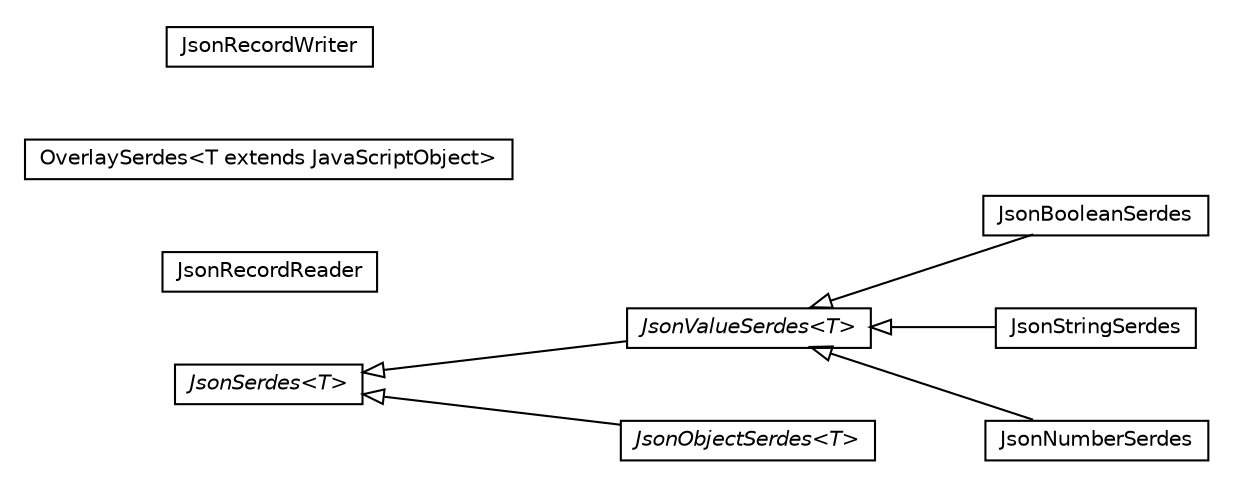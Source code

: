 #!/usr/local/bin/dot
#
# Class diagram 
# Generated by UMLGraph version R5_6-24-gf6e263 (http://www.umlgraph.org/)
#

digraph G {
	edge [fontname="Helvetica",fontsize=10,labelfontname="Helvetica",labelfontsize=10];
	node [fontname="Helvetica",fontsize=10,shape=plaintext];
	nodesep=0.25;
	ranksep=0.5;
	rankdir=LR;
	// org.turbogwt.net.serialization.client.json.JsonValueSerdes<T>
	c470 [label=<<table title="org.turbogwt.net.serialization.client.json.JsonValueSerdes" border="0" cellborder="1" cellspacing="0" cellpadding="2" port="p" href="./JsonValueSerdes.html">
		<tr><td><table border="0" cellspacing="0" cellpadding="1">
<tr><td align="center" balign="center"><font face="Helvetica-Oblique"> JsonValueSerdes&lt;T&gt; </font></td></tr>
		</table></td></tr>
		</table>>, URL="./JsonValueSerdes.html", fontname="Helvetica", fontcolor="black", fontsize=10.0];
	// org.turbogwt.net.serialization.client.json.JsonBooleanSerdes
	c471 [label=<<table title="org.turbogwt.net.serialization.client.json.JsonBooleanSerdes" border="0" cellborder="1" cellspacing="0" cellpadding="2" port="p" href="./JsonBooleanSerdes.html">
		<tr><td><table border="0" cellspacing="0" cellpadding="1">
<tr><td align="center" balign="center"> JsonBooleanSerdes </td></tr>
		</table></td></tr>
		</table>>, URL="./JsonBooleanSerdes.html", fontname="Helvetica", fontcolor="black", fontsize=10.0];
	// org.turbogwt.net.serialization.client.json.JsonSerdes<T>
	c472 [label=<<table title="org.turbogwt.net.serialization.client.json.JsonSerdes" border="0" cellborder="1" cellspacing="0" cellpadding="2" port="p" href="./JsonSerdes.html">
		<tr><td><table border="0" cellspacing="0" cellpadding="1">
<tr><td align="center" balign="center"><font face="Helvetica-Oblique"> JsonSerdes&lt;T&gt; </font></td></tr>
		</table></td></tr>
		</table>>, URL="./JsonSerdes.html", fontname="Helvetica", fontcolor="black", fontsize=10.0];
	// org.turbogwt.net.serialization.client.json.JsonRecordReader
	c473 [label=<<table title="org.turbogwt.net.serialization.client.json.JsonRecordReader" border="0" cellborder="1" cellspacing="0" cellpadding="2" port="p" href="./JsonRecordReader.html">
		<tr><td><table border="0" cellspacing="0" cellpadding="1">
<tr><td align="center" balign="center"> JsonRecordReader </td></tr>
		</table></td></tr>
		</table>>, URL="./JsonRecordReader.html", fontname="Helvetica", fontcolor="black", fontsize=10.0];
	// org.turbogwt.net.serialization.client.json.OverlaySerdes<T extends com.google.gwt.core.client.JavaScriptObject>
	c474 [label=<<table title="org.turbogwt.net.serialization.client.json.OverlaySerdes" border="0" cellborder="1" cellspacing="0" cellpadding="2" port="p" href="./OverlaySerdes.html">
		<tr><td><table border="0" cellspacing="0" cellpadding="1">
<tr><td align="center" balign="center"> OverlaySerdes&lt;T extends JavaScriptObject&gt; </td></tr>
		</table></td></tr>
		</table>>, URL="./OverlaySerdes.html", fontname="Helvetica", fontcolor="black", fontsize=10.0];
	// org.turbogwt.net.serialization.client.json.JsonStringSerdes
	c475 [label=<<table title="org.turbogwt.net.serialization.client.json.JsonStringSerdes" border="0" cellborder="1" cellspacing="0" cellpadding="2" port="p" href="./JsonStringSerdes.html">
		<tr><td><table border="0" cellspacing="0" cellpadding="1">
<tr><td align="center" balign="center"> JsonStringSerdes </td></tr>
		</table></td></tr>
		</table>>, URL="./JsonStringSerdes.html", fontname="Helvetica", fontcolor="black", fontsize=10.0];
	// org.turbogwt.net.serialization.client.json.JsonObjectSerdes<T>
	c476 [label=<<table title="org.turbogwt.net.serialization.client.json.JsonObjectSerdes" border="0" cellborder="1" cellspacing="0" cellpadding="2" port="p" href="./JsonObjectSerdes.html">
		<tr><td><table border="0" cellspacing="0" cellpadding="1">
<tr><td align="center" balign="center"><font face="Helvetica-Oblique"> JsonObjectSerdes&lt;T&gt; </font></td></tr>
		</table></td></tr>
		</table>>, URL="./JsonObjectSerdes.html", fontname="Helvetica", fontcolor="black", fontsize=10.0];
	// org.turbogwt.net.serialization.client.json.JsonNumberSerdes
	c477 [label=<<table title="org.turbogwt.net.serialization.client.json.JsonNumberSerdes" border="0" cellborder="1" cellspacing="0" cellpadding="2" port="p" href="./JsonNumberSerdes.html">
		<tr><td><table border="0" cellspacing="0" cellpadding="1">
<tr><td align="center" balign="center"> JsonNumberSerdes </td></tr>
		</table></td></tr>
		</table>>, URL="./JsonNumberSerdes.html", fontname="Helvetica", fontcolor="black", fontsize=10.0];
	// org.turbogwt.net.serialization.client.json.JsonRecordWriter
	c478 [label=<<table title="org.turbogwt.net.serialization.client.json.JsonRecordWriter" border="0" cellborder="1" cellspacing="0" cellpadding="2" port="p" href="./JsonRecordWriter.html">
		<tr><td><table border="0" cellspacing="0" cellpadding="1">
<tr><td align="center" balign="center"> JsonRecordWriter </td></tr>
		</table></td></tr>
		</table>>, URL="./JsonRecordWriter.html", fontname="Helvetica", fontcolor="black", fontsize=10.0];
	//org.turbogwt.net.serialization.client.json.JsonValueSerdes<T> extends org.turbogwt.net.serialization.client.json.JsonSerdes<T>
	c472:p -> c470:p [dir=back,arrowtail=empty];
	//org.turbogwt.net.serialization.client.json.JsonBooleanSerdes extends org.turbogwt.net.serialization.client.json.JsonValueSerdes<java.lang.Boolean>
	c470:p -> c471:p [dir=back,arrowtail=empty];
	//org.turbogwt.net.serialization.client.json.JsonStringSerdes extends org.turbogwt.net.serialization.client.json.JsonValueSerdes<java.lang.String>
	c470:p -> c475:p [dir=back,arrowtail=empty];
	//org.turbogwt.net.serialization.client.json.JsonObjectSerdes<T> extends org.turbogwt.net.serialization.client.json.JsonSerdes<T>
	c472:p -> c476:p [dir=back,arrowtail=empty];
	//org.turbogwt.net.serialization.client.json.JsonNumberSerdes extends org.turbogwt.net.serialization.client.json.JsonValueSerdes<java.lang.Number>
	c470:p -> c477:p [dir=back,arrowtail=empty];
}

